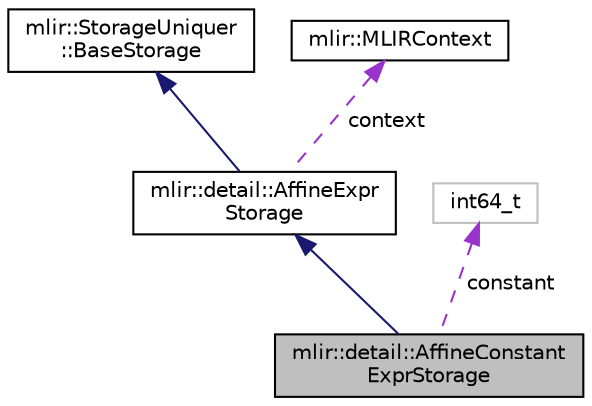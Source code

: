 digraph "mlir::detail::AffineConstantExprStorage"
{
  bgcolor="transparent";
  edge [fontname="Helvetica",fontsize="10",labelfontname="Helvetica",labelfontsize="10"];
  node [fontname="Helvetica",fontsize="10",shape=record];
  Node3 [label="mlir::detail::AffineConstant\lExprStorage",height=0.2,width=0.4,color="black", fillcolor="grey75", style="filled", fontcolor="black"];
  Node4 -> Node3 [dir="back",color="midnightblue",fontsize="10",style="solid",fontname="Helvetica"];
  Node4 [label="mlir::detail::AffineExpr\lStorage",height=0.2,width=0.4,color="black",URL="$structmlir_1_1detail_1_1AffineExprStorage.html",tooltip="Base storage class appearing in an affine expression. "];
  Node5 -> Node4 [dir="back",color="midnightblue",fontsize="10",style="solid",fontname="Helvetica"];
  Node5 [label="mlir::StorageUniquer\l::BaseStorage",height=0.2,width=0.4,color="black",URL="$classmlir_1_1StorageUniquer_1_1BaseStorage.html",tooltip="This class acts as the base storage that all storage classes must derived from. "];
  Node6 -> Node4 [dir="back",color="darkorchid3",fontsize="10",style="dashed",label=" context" ,fontname="Helvetica"];
  Node6 [label="mlir::MLIRContext",height=0.2,width=0.4,color="black",URL="$classmlir_1_1MLIRContext.html",tooltip="MLIRContext is the top-level object for a collection of MLIR modules. "];
  Node7 -> Node3 [dir="back",color="darkorchid3",fontsize="10",style="dashed",label=" constant" ,fontname="Helvetica"];
  Node7 [label="int64_t",height=0.2,width=0.4,color="grey75"];
}
